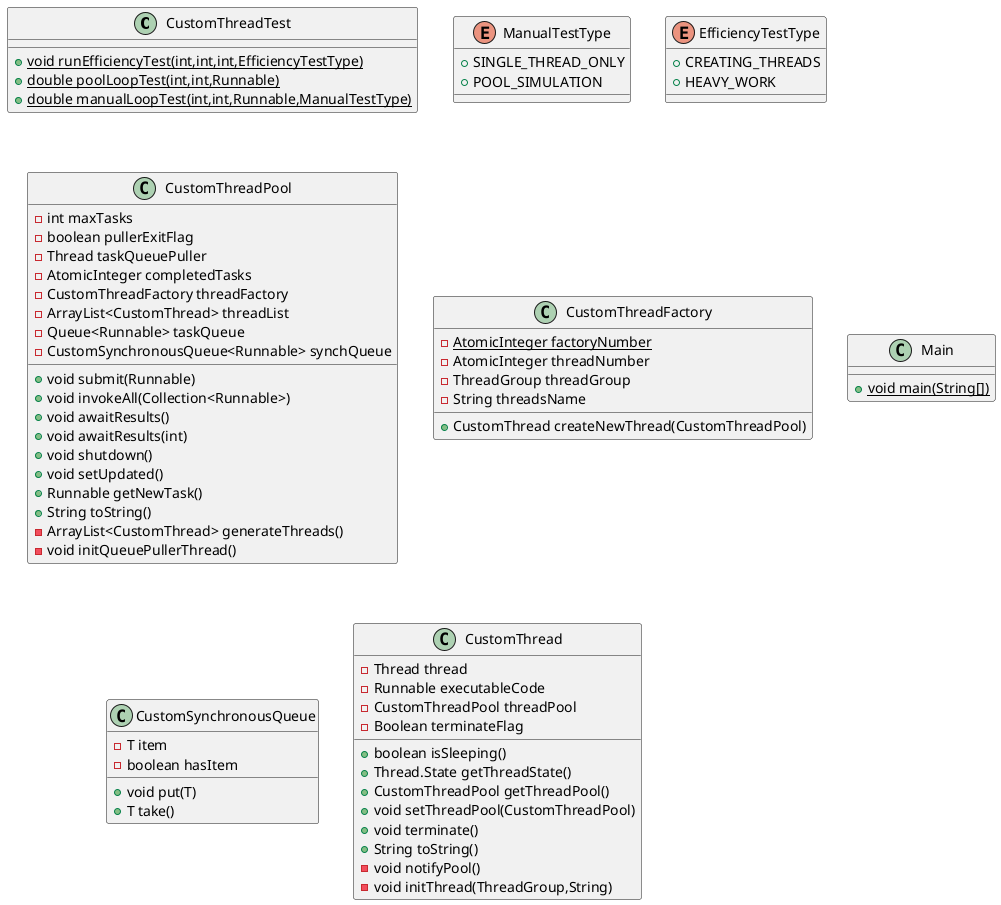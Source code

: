 @startuml
class CustomThreadTest {
+ {static} void runEfficiencyTest(int,int,int,EfficiencyTestType)
+ {static} double poolLoopTest(int,int,Runnable)
+ {static} double manualLoopTest(int,int,Runnable,ManualTestType)
}
enum ManualTestType {
+  SINGLE_THREAD_ONLY
+  POOL_SIMULATION
}
enum EfficiencyTestType {
+  CREATING_THREADS
+  HEAVY_WORK
}
class CustomThreadPool {
- int maxTasks
- boolean pullerExitFlag
- Thread taskQueuePuller
- AtomicInteger completedTasks
- CustomThreadFactory threadFactory
- ArrayList<CustomThread> threadList
- Queue<Runnable> taskQueue
- CustomSynchronousQueue<Runnable> synchQueue
+ void submit(Runnable)
+ void invokeAll(Collection<Runnable>)
+ void awaitResults()
+ void awaitResults(int)
+ void shutdown()
+ void setUpdated()
+ Runnable getNewTask()
+ String toString()
- ArrayList<CustomThread> generateThreads()
- void initQueuePullerThread()
}
class CustomThreadFactory {
- {static} AtomicInteger factoryNumber
- AtomicInteger threadNumber
- ThreadGroup threadGroup
- String threadsName
+ CustomThread createNewThread(CustomThreadPool)
}
class Main {
+ {static} void main(String[])
}
class CustomSynchronousQueue {
- T item
- boolean hasItem
+ void put(T)
+ T take()
}
class CustomThread {
- Thread thread
- Runnable executableCode
- CustomThreadPool threadPool
- Boolean terminateFlag
+ boolean isSleeping()
+ Thread.State getThreadState()
+ CustomThreadPool getThreadPool()
+ void setThreadPool(CustomThreadPool)
+ void terminate()
+ String toString()
- void notifyPool()
- void initThread(ThreadGroup,String)
}
@enduml